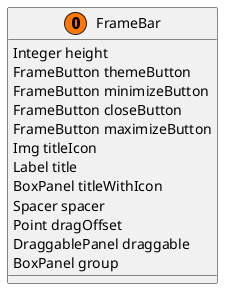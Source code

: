 @startuml
'https://plantuml.com/class-diagram

class FrameBar << (O, #FF7700) >> {
Integer height
FrameButton themeButton
FrameButton minimizeButton
FrameButton closeButton
FrameButton maximizeButton
Img titleIcon
Label title
BoxPanel titleWithIcon
Spacer spacer
Point dragOffset
DraggablePanel draggable
BoxPanel group
}

@enduml